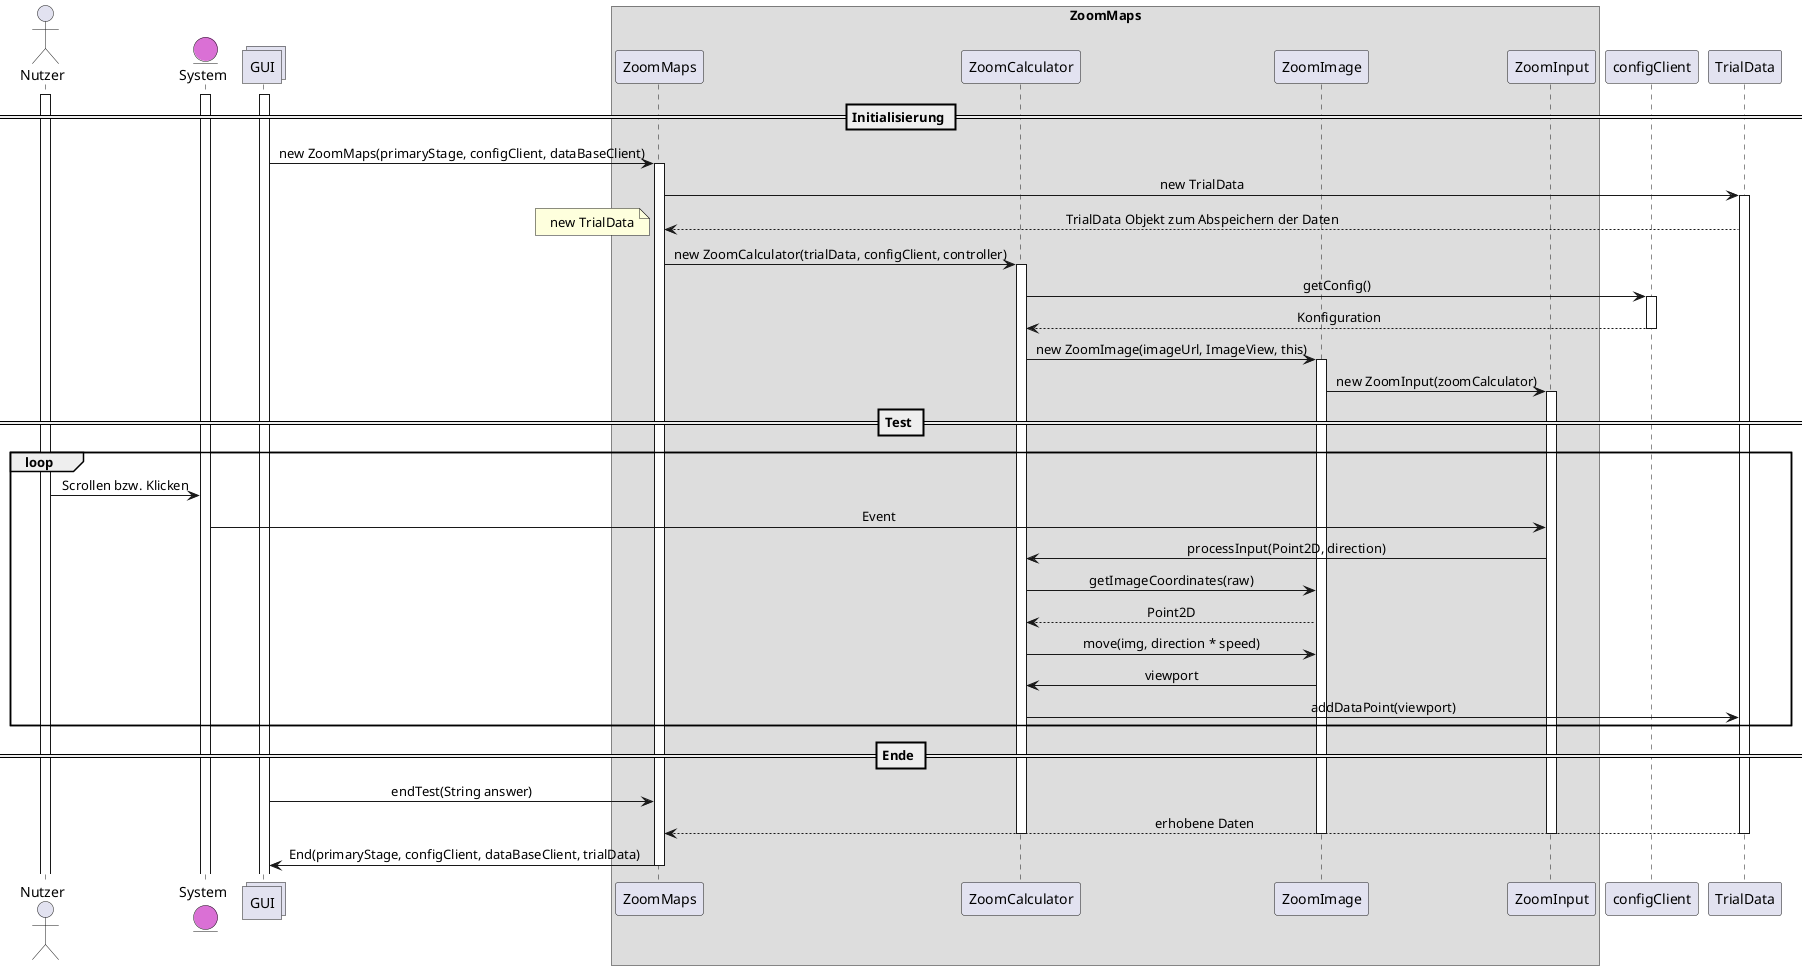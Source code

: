 @startuml zoommaps
skinparam defaultTextAlignment center

actor       Nutzer          as n
entity      System          as s    #DA70D5
collections GUI             as g

box ZoomMaps

participant ZoomMaps        as zm
participant ZoomCalculator  as zc
participant ZoomImage       as zb
participant ZoomInput       as zi
end box

participant configClient    as c
participant TrialData       as td

activate n
activate s
activate g

== Initialisierung ==
g -> zm : new ZoomMaps(primaryStage, configClient, dataBaseClient)
activate zm

zm -> td : new TrialData
activate td
td --> zm : TrialData Objekt zum Abspeichern der Daten
note left : new TrialData
deactivate c

zm -> zc : new ZoomCalculator(trialData, configClient, controller)
activate zc
zc -> c : getConfig()
activate c
c --> zc : Konfiguration
deactivate c
zc -> zb : new ZoomImage(imageUrl, ImageView, this)
activate zb
zb -> zi : new ZoomInput(zoomCalculator)
activate zi

== Test ==
loop
    n -> s : Scrollen bzw. Klicken
    s -> zi : Event
    zi -> zc : processInput(Point2D, direction)
    zc -> zb : getImageCoordinates(raw)
    zb --> zc : Point2D
    zc -> zb : move(img, direction * speed)
    zb -> zc : viewport
    zc -> td : addDataPoint(viewport)

end

== Ende ==
g -> zm : endTest(String answer)
td --> zm : erhobene Daten
deactivate zb
deactivate td
deactivate zc
deactivate zi
zm -> g : End(primaryStage, configClient, dataBaseClient, trialData)
deactivate zm

@enduml
